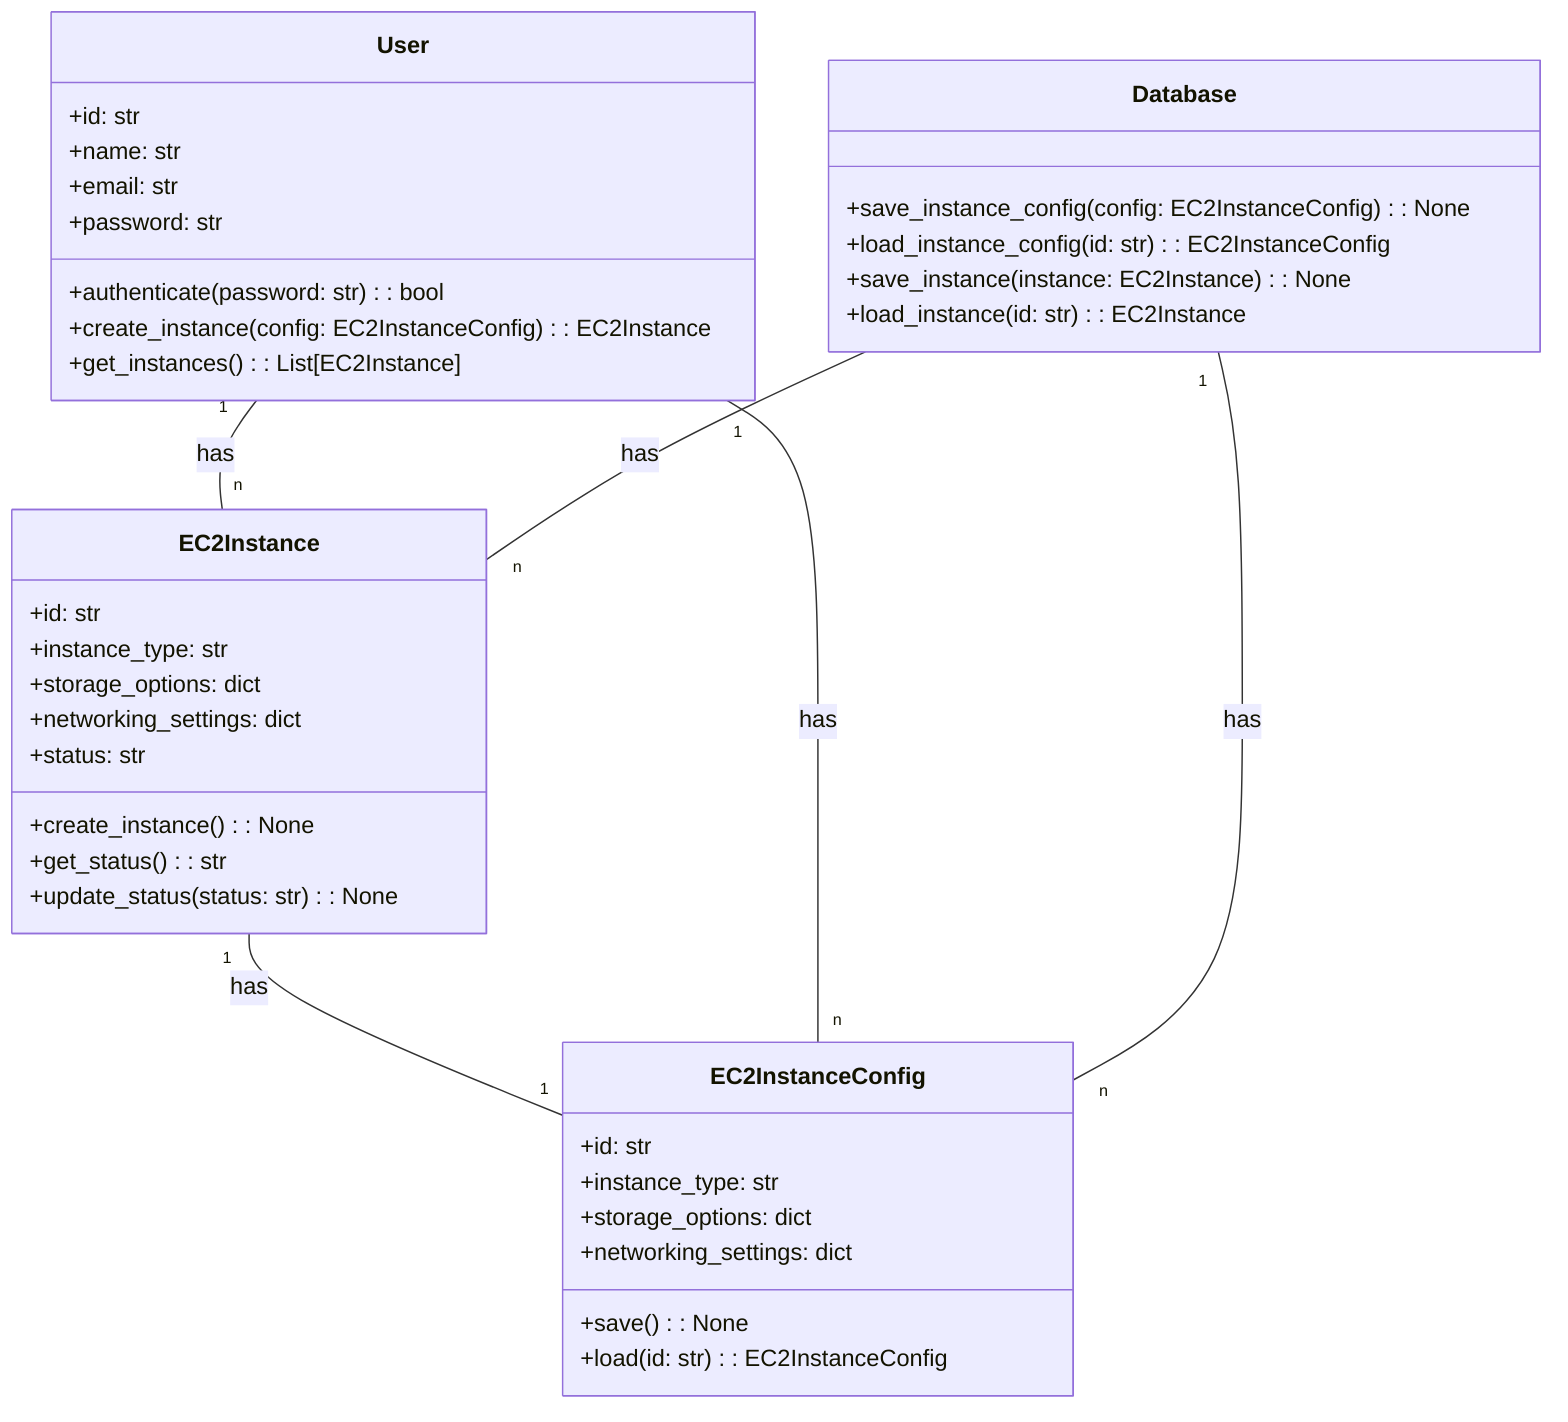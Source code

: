 classDiagram
    class EC2Instance {
        +id: str
        +instance_type: str
        +storage_options: dict
        +networking_settings: dict
        +status: str
        +create_instance(): None
        +get_status(): str
        +update_status(status: str): None
    }

    class EC2InstanceConfig {
        +id: str
        +instance_type: str
        +storage_options: dict
        +networking_settings: dict
        +save(): None
        +load(id: str): EC2InstanceConfig
    }

    class User {
        +id: str
        +name: str
        +email: str
        +password: str
        +authenticate(password: str): bool
        +create_instance(config: EC2InstanceConfig): EC2Instance
        +get_instances(): List[EC2Instance]
    }

    class Database {
        +save_instance_config(config: EC2InstanceConfig): None
        +load_instance_config(id: str): EC2InstanceConfig
        +save_instance(instance: EC2Instance): None
        +load_instance(id: str): EC2Instance
    }

    EC2Instance "1" -- "1" EC2InstanceConfig: has
    User "1" -- "n" EC2Instance: has
    User "1" -- "n" EC2InstanceConfig: has
    Database "1" -- "n" EC2Instance: has
    Database "1" -- "n" EC2InstanceConfig: has